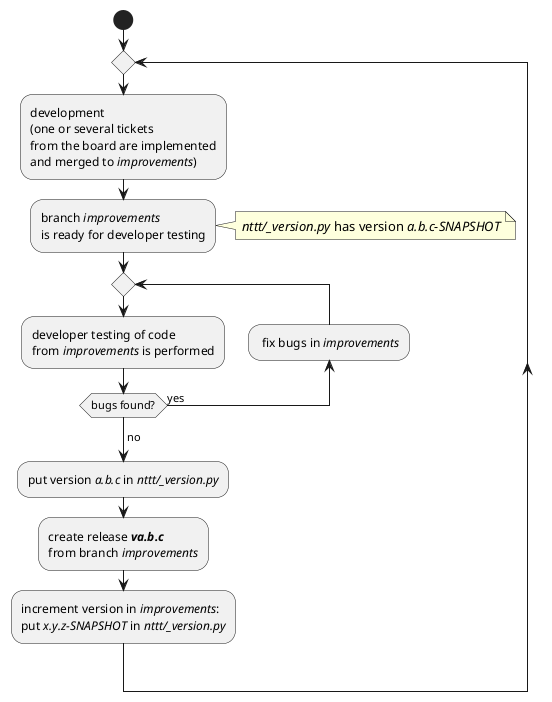 @startuml
start

repeat

  :development
  (one or several tickets
  from the board are implemented
  and merged to //improvements//);

  :branch //improvements//
  is ready for developer testing;

  note right
    //nttt/_version.py// has version //a.b.c-SNAPSHOT//
  end note

  repeat
    :developer testing of code
    from //improvements// is performed;
    backward: fix bugs in //improvements//;
  repeat while (bugs found?) is (yes)
  ->no;
  :put version //a.b.c// in //nttt/_version.py//;

  :create release //**va.b.c**//
  from branch //improvements//;

  :increment version in //improvements//:
  put //x.y.z-SNAPSHOT// in //nttt/_version.py//;

repeat while

@enduml